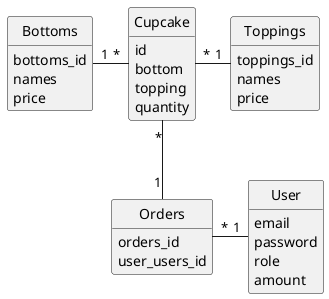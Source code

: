 @startuml

hide circle
hide methods

class User {
email
password
role
amount
}

class Cupcake {
id
bottom
topping
quantity
}

class Orders {
orders_id
user_users_id
}

class Toppings {
toppings_id
names
price
}

class Bottoms {
bottoms_id
names
price
}

Bottoms "1" -right- "*" Cupcake
Toppings "1" -left- "*" Cupcake
Cupcake "*" -down- "1" Orders
Orders "*" -right- "1" User

@enduml